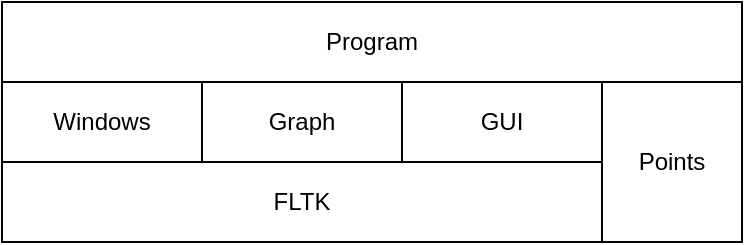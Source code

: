 <mxfile version="13.10.4" type="github"><diagram id="liETbsWtRHQlpAEpQFHz" name="Page-1"><mxGraphModel dx="782" dy="413" grid="1" gridSize="10" guides="1" tooltips="1" connect="1" arrows="1" fold="1" page="1" pageScale="1" pageWidth="827" pageHeight="1169" math="0" shadow="0"><root><mxCell id="0"/><mxCell id="1" parent="0"/><mxCell id="pgR0Y5BnGNx3I5xR80Cj-1" value="FLTK" style="rounded=0;whiteSpace=wrap;html=1;" vertex="1" parent="1"><mxGeometry x="220" y="210" width="300" height="40" as="geometry"/></mxCell><mxCell id="pgR0Y5BnGNx3I5xR80Cj-2" value="Windows" style="rounded=0;whiteSpace=wrap;html=1;" vertex="1" parent="1"><mxGeometry x="220" y="170" width="100" height="40" as="geometry"/></mxCell><mxCell id="pgR0Y5BnGNx3I5xR80Cj-5" value="Graph" style="rounded=0;whiteSpace=wrap;html=1;" vertex="1" parent="1"><mxGeometry x="320" y="170" width="100" height="40" as="geometry"/></mxCell><mxCell id="pgR0Y5BnGNx3I5xR80Cj-6" value="GUI" style="rounded=0;whiteSpace=wrap;html=1;" vertex="1" parent="1"><mxGeometry x="420" y="170" width="100" height="40" as="geometry"/></mxCell><mxCell id="pgR0Y5BnGNx3I5xR80Cj-8" value="Program" style="rounded=0;whiteSpace=wrap;html=1;" vertex="1" parent="1"><mxGeometry x="220" y="130" width="370" height="40" as="geometry"/></mxCell><mxCell id="pgR0Y5BnGNx3I5xR80Cj-9" value="Points" style="rounded=0;whiteSpace=wrap;html=1;" vertex="1" parent="1"><mxGeometry x="520" y="170" width="70" height="80" as="geometry"/></mxCell></root></mxGraphModel></diagram></mxfile>